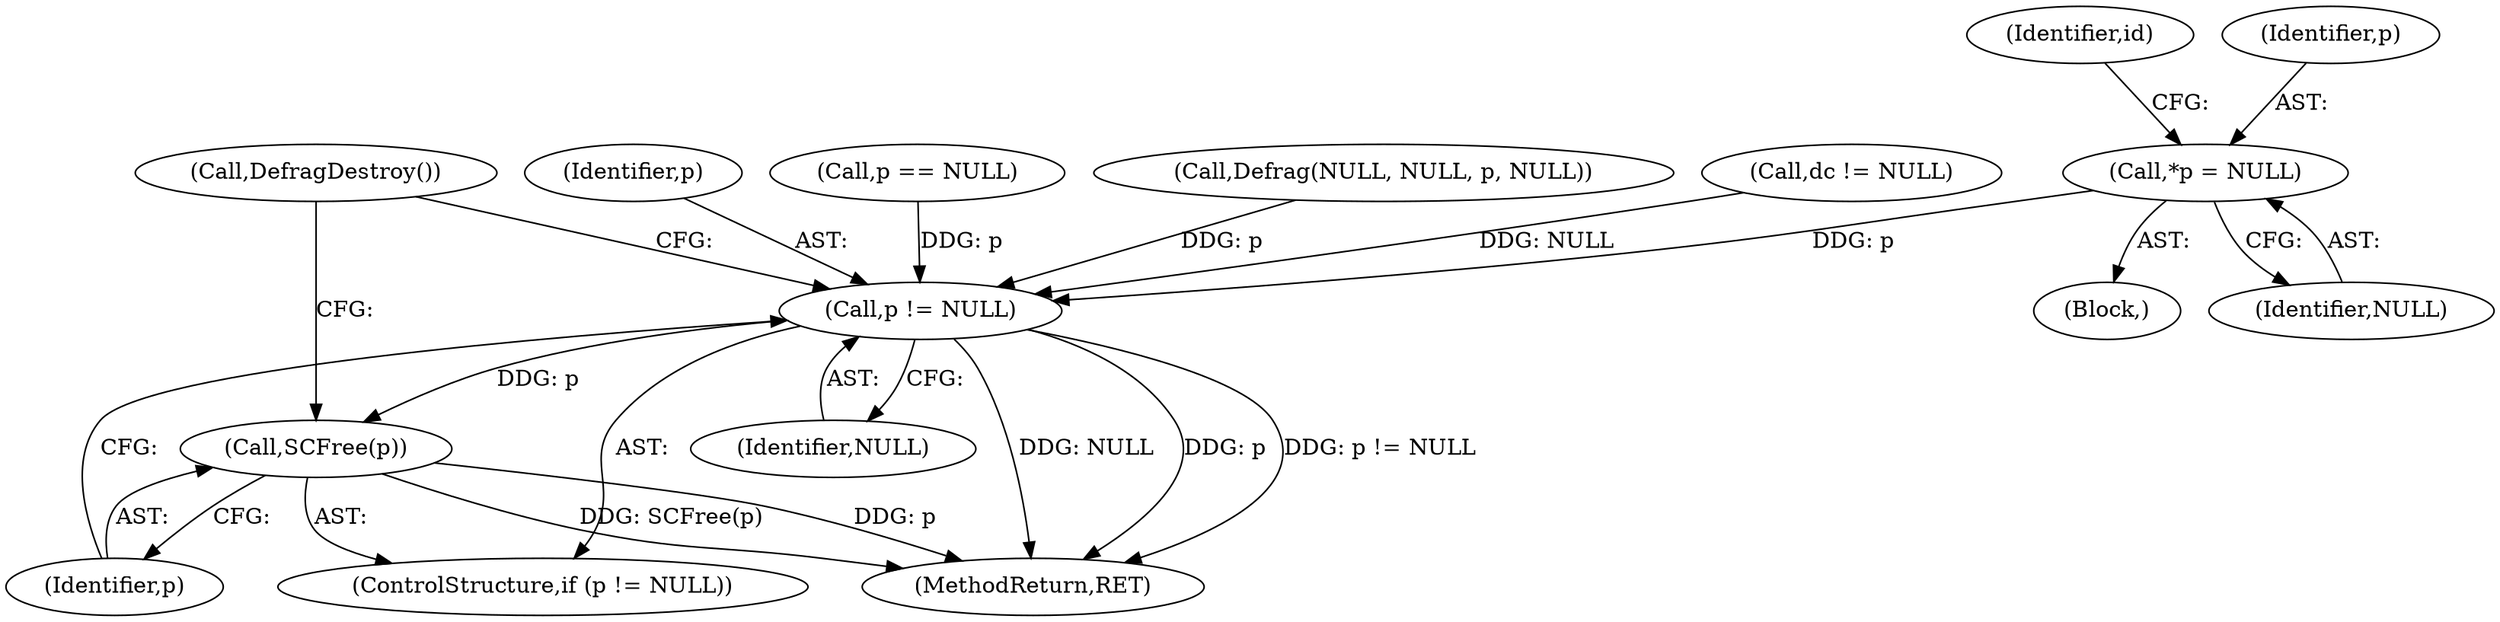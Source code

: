 digraph "0_suricata_4a04f814b15762eb446a5ead4d69d021512df6f8_2@pointer" {
"1000111" [label="(Call,*p = NULL)"];
"1000175" [label="(Call,p != NULL)"];
"1000178" [label="(Call,SCFree(p))"];
"1000169" [label="(Call,dc != NULL)"];
"1000177" [label="(Identifier,NULL)"];
"1000176" [label="(Identifier,p)"];
"1000179" [label="(Identifier,p)"];
"1000116" [label="(Identifier,id)"];
"1000112" [label="(Identifier,p)"];
"1000183" [label="(MethodReturn,RET)"];
"1000178" [label="(Call,SCFree(p))"];
"1000180" [label="(Call,DefragDestroy())"];
"1000141" [label="(Call,p == NULL)"];
"1000111" [label="(Call,*p = NULL)"];
"1000113" [label="(Identifier,NULL)"];
"1000147" [label="(Call,Defrag(NULL, NULL, p, NULL))"];
"1000105" [label="(Block,)"];
"1000175" [label="(Call,p != NULL)"];
"1000174" [label="(ControlStructure,if (p != NULL))"];
"1000111" -> "1000105"  [label="AST: "];
"1000111" -> "1000113"  [label="CFG: "];
"1000112" -> "1000111"  [label="AST: "];
"1000113" -> "1000111"  [label="AST: "];
"1000116" -> "1000111"  [label="CFG: "];
"1000111" -> "1000175"  [label="DDG: p"];
"1000175" -> "1000174"  [label="AST: "];
"1000175" -> "1000177"  [label="CFG: "];
"1000176" -> "1000175"  [label="AST: "];
"1000177" -> "1000175"  [label="AST: "];
"1000179" -> "1000175"  [label="CFG: "];
"1000180" -> "1000175"  [label="CFG: "];
"1000175" -> "1000183"  [label="DDG: p"];
"1000175" -> "1000183"  [label="DDG: p != NULL"];
"1000175" -> "1000183"  [label="DDG: NULL"];
"1000141" -> "1000175"  [label="DDG: p"];
"1000147" -> "1000175"  [label="DDG: p"];
"1000169" -> "1000175"  [label="DDG: NULL"];
"1000175" -> "1000178"  [label="DDG: p"];
"1000178" -> "1000174"  [label="AST: "];
"1000178" -> "1000179"  [label="CFG: "];
"1000179" -> "1000178"  [label="AST: "];
"1000180" -> "1000178"  [label="CFG: "];
"1000178" -> "1000183"  [label="DDG: SCFree(p)"];
"1000178" -> "1000183"  [label="DDG: p"];
}

